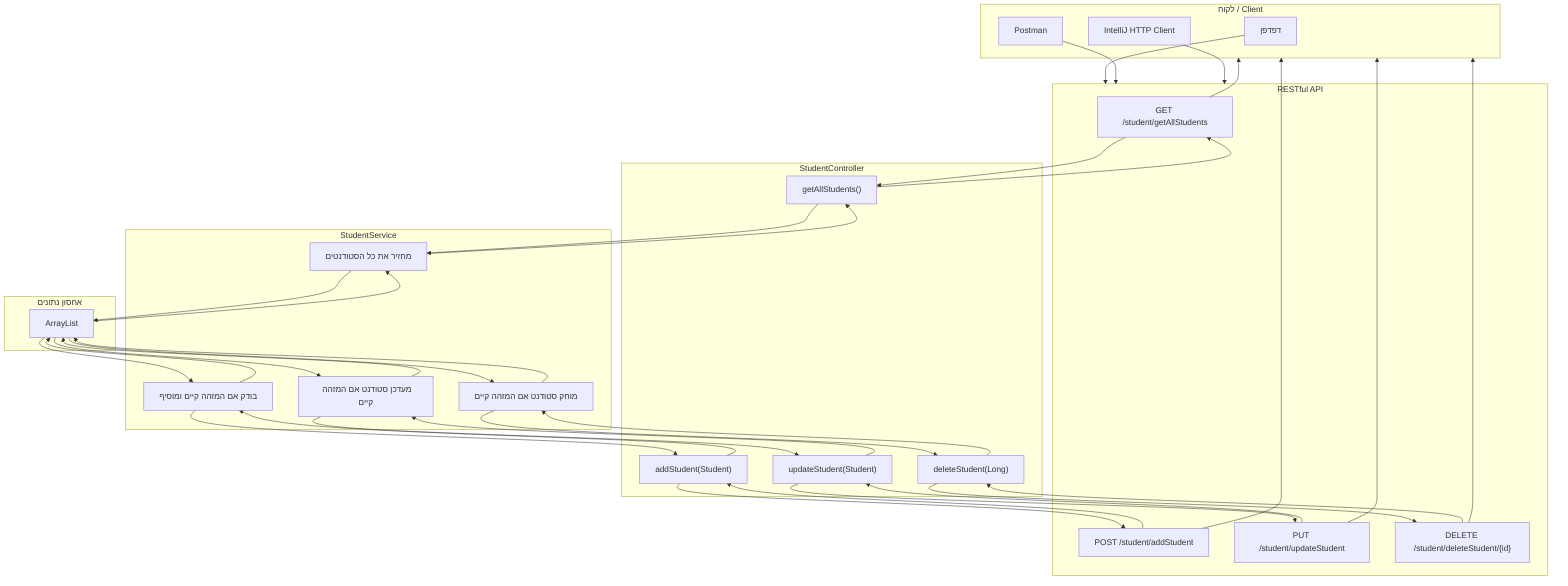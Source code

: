 flowchart TD
    subgraph Client["לקוח / Client"]
        Browser["דפדפן"]
        Postman["Postman"]
        HTTPClient["IntelliJ HTTP Client"]
    end

    subgraph API["RESTful API"]
        R["GET /student/getAllStudents"]
        C["POST /student/addStudent"]
        U["PUT /student/updateStudent"]
        D["DELETE /student/deleteStudent/{id}"]
    end

    subgraph Controller["StudentController"]
        GetMethod["getAllStudents()"]
        AddMethod["addStudent(Student)"]
        UpdateMethod["updateStudent(Student)"]
        DeleteMethod["deleteStudent(Long)"]
    end

    subgraph Service["StudentService"]
        GetLogic["מחזיר את כל הסטודנטים"]
        AddLogic["בודק אם המזהה קיים ומוסיף"]
        UpdateLogic["מעדכן סטודנט אם המזהה קיים"]
        DeleteLogic["מוחק סטודנט אם המזהה קיים"]
    end

    subgraph Model["אחסון נתונים"]
        DB["ArrayList<Student>"]
    end

    Browser --> API
    Postman --> API
    HTTPClient --> API

    R --> GetMethod
    C --> AddMethod
    U --> UpdateMethod
    D --> DeleteMethod

    GetMethod --> GetLogic
    AddMethod --> AddLogic
    UpdateMethod --> UpdateLogic
    DeleteMethod --> DeleteLogic

    GetLogic --> DB
    AddLogic --> DB
    UpdateLogic --> DB
    DeleteLogic --> DB

    DB --> GetLogic
    DB --> AddLogic
    DB --> UpdateLogic
    DB --> DeleteLogic

    GetLogic --> GetMethod
    AddLogic --> AddMethod
    UpdateLogic --> UpdateMethod
    DeleteLogic --> DeleteMethod

    GetMethod --> R
    AddMethod --> C
    UpdateMethod --> U
    DeleteMethod --> D

    R --> Client
    C --> Client
    U --> Client
    D --> Client

%%    style R fill:#f9f,stroke:#333,stroke-width:2px
%%    style C fill:#bbf,stroke:#333,stroke-width:2px
%%    style U fill:#fbf,stroke:#333,stroke-width:2px
%%    style D fill:#fbb,stroke:#333,stroke-width:2px